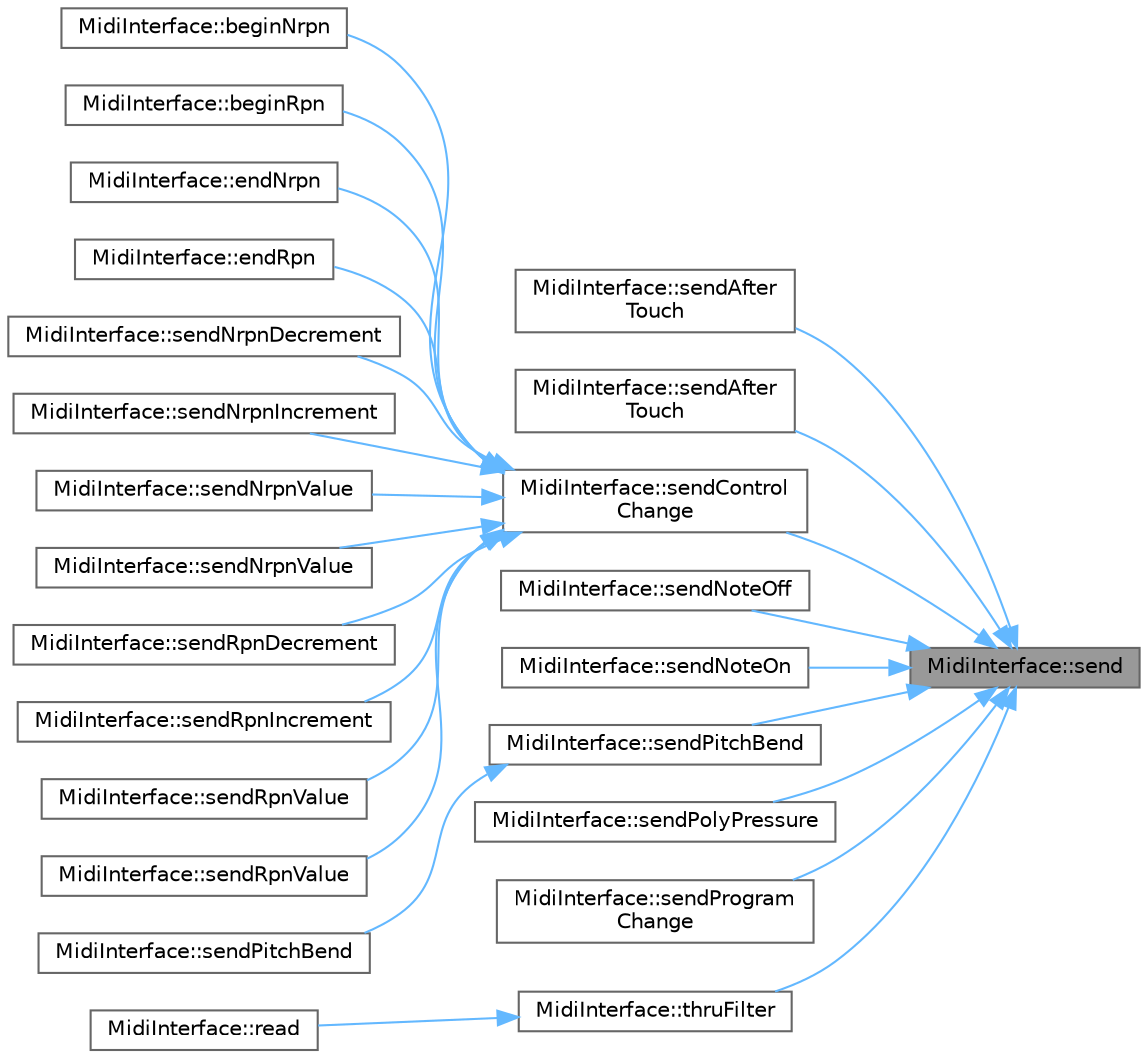 digraph "MidiInterface::send"
{
 // LATEX_PDF_SIZE
  bgcolor="transparent";
  edge [fontname=Helvetica,fontsize=10,labelfontname=Helvetica,labelfontsize=10];
  node [fontname=Helvetica,fontsize=10,shape=box,height=0.2,width=0.4];
  rankdir="RL";
  Node1 [id="Node000001",label="MidiInterface::send",height=0.2,width=0.4,color="gray40", fillcolor="grey60", style="filled", fontcolor="black",tooltip="Send a MIDI message."];
  Node1 -> Node2 [id="edge1_Node000001_Node000002",dir="back",color="steelblue1",style="solid",tooltip=" "];
  Node2 [id="Node000002",label="MidiInterface::sendAfter\lTouch",height=0.2,width=0.4,color="grey40", fillcolor="white", style="filled",URL="$d7/db2/group__output_ga8f9445f1808b7aa80535aec7d38de6bb.html#ga8f9445f1808b7aa80535aec7d38de6bb",tooltip="Send a Polyphonic AfterTouch message (applies to a specified note)"];
  Node1 -> Node3 [id="edge2_Node000001_Node000003",dir="back",color="steelblue1",style="solid",tooltip=" "];
  Node3 [id="Node000003",label="MidiInterface::sendAfter\lTouch",height=0.2,width=0.4,color="grey40", fillcolor="white", style="filled",URL="$d7/db2/group__output_ga15b8bb0e4b1f528ae81ec018897a3734.html#ga15b8bb0e4b1f528ae81ec018897a3734",tooltip="Send a MonoPhonic AfterTouch message (applies to all notes)"];
  Node1 -> Node4 [id="edge3_Node000001_Node000004",dir="back",color="steelblue1",style="solid",tooltip=" "];
  Node4 [id="Node000004",label="MidiInterface::sendControl\lChange",height=0.2,width=0.4,color="grey40", fillcolor="white", style="filled",URL="$d7/db2/group__output_ga7a274e7fda3f26a257844e695ef5825b.html#ga7a274e7fda3f26a257844e695ef5825b",tooltip="Send a Control Change message."];
  Node4 -> Node5 [id="edge4_Node000004_Node000005",dir="back",color="steelblue1",style="solid",tooltip=" "];
  Node5 [id="Node000005",label="MidiInterface::beginNrpn",height=0.2,width=0.4,color="grey40", fillcolor="white", style="filled",URL="$d7/db2/group__output_ga8b26d6bf9ee8b1ec412b9fa000825c1b.html#ga8b26d6bf9ee8b1ec412b9fa000825c1b",tooltip="Start a Non-Registered Parameter Number frame."];
  Node4 -> Node6 [id="edge5_Node000004_Node000006",dir="back",color="steelblue1",style="solid",tooltip=" "];
  Node6 [id="Node000006",label="MidiInterface::beginRpn",height=0.2,width=0.4,color="grey40", fillcolor="white", style="filled",URL="$d7/db2/group__output_ga8c0d80cbbc31164207a5daac5c2c0250.html#ga8c0d80cbbc31164207a5daac5c2c0250",tooltip="Start a Registered Parameter Number frame."];
  Node4 -> Node7 [id="edge6_Node000004_Node000007",dir="back",color="steelblue1",style="solid",tooltip=" "];
  Node7 [id="Node000007",label="MidiInterface::endNrpn",height=0.2,width=0.4,color="grey40", fillcolor="white", style="filled",URL="$d7/db2/group__output_ga522eea83ce5280e72bbe963d16c63de0.html#ga522eea83ce5280e72bbe963d16c63de0",tooltip="Terminate an NRPN frame. This will send a Null Function to deselect the currently selected NRPN."];
  Node4 -> Node8 [id="edge7_Node000004_Node000008",dir="back",color="steelblue1",style="solid",tooltip=" "];
  Node8 [id="Node000008",label="MidiInterface::endRpn",height=0.2,width=0.4,color="grey40", fillcolor="white", style="filled",URL="$d7/db2/group__output_ga2e41151a46d4f00458668cc0c59b9937.html#ga2e41151a46d4f00458668cc0c59b9937",tooltip="Terminate an RPN frame. This will send a Null Function to deselect the currently selected RPN."];
  Node4 -> Node9 [id="edge8_Node000004_Node000009",dir="back",color="steelblue1",style="solid",tooltip=" "];
  Node9 [id="Node000009",label="MidiInterface::sendNrpnDecrement",height=0.2,width=0.4,color="grey40", fillcolor="white", style="filled",URL="$d7/db2/group__output_ga17e1abb84d45a9062449a674c04a9b74.html#ga17e1abb84d45a9062449a674c04a9b74",tooltip=" "];
  Node4 -> Node10 [id="edge9_Node000004_Node000010",dir="back",color="steelblue1",style="solid",tooltip=" "];
  Node10 [id="Node000010",label="MidiInterface::sendNrpnIncrement",height=0.2,width=0.4,color="grey40", fillcolor="white", style="filled",URL="$d7/db2/group__output_ga0a6887687cf94a54e0d2b05739623e4c.html#ga0a6887687cf94a54e0d2b05739623e4c",tooltip=" "];
  Node4 -> Node11 [id="edge10_Node000004_Node000011",dir="back",color="steelblue1",style="solid",tooltip=" "];
  Node11 [id="Node000011",label="MidiInterface::sendNrpnValue",height=0.2,width=0.4,color="grey40", fillcolor="white", style="filled",URL="$d7/db2/group__output_ga9a94df00a0b72f66849f9e4db5a29880.html#ga9a94df00a0b72f66849f9e4db5a29880",tooltip="Send separate MSB/LSB values for the currently selected NRPN number."];
  Node4 -> Node12 [id="edge11_Node000004_Node000012",dir="back",color="steelblue1",style="solid",tooltip=" "];
  Node12 [id="Node000012",label="MidiInterface::sendNrpnValue",height=0.2,width=0.4,color="grey40", fillcolor="white", style="filled",URL="$d7/db2/group__output_gae5bf8f378de3b787f2b943f2349272f9.html#gae5bf8f378de3b787f2b943f2349272f9",tooltip="Send a 14-bit value for the currently selected NRPN number."];
  Node4 -> Node13 [id="edge12_Node000004_Node000013",dir="back",color="steelblue1",style="solid",tooltip=" "];
  Node13 [id="Node000013",label="MidiInterface::sendRpnDecrement",height=0.2,width=0.4,color="grey40", fillcolor="white", style="filled",URL="$d7/db2/group__output_gabde92f35330f7656195dc015c5ac8075.html#gabde92f35330f7656195dc015c5ac8075",tooltip=" "];
  Node4 -> Node14 [id="edge13_Node000004_Node000014",dir="back",color="steelblue1",style="solid",tooltip=" "];
  Node14 [id="Node000014",label="MidiInterface::sendRpnIncrement",height=0.2,width=0.4,color="grey40", fillcolor="white", style="filled",URL="$d7/db2/group__output_ga11b1ea9c4ae69689c8d7f1b3258f2ec3.html#ga11b1ea9c4ae69689c8d7f1b3258f2ec3",tooltip=" "];
  Node4 -> Node15 [id="edge14_Node000004_Node000015",dir="back",color="steelblue1",style="solid",tooltip=" "];
  Node15 [id="Node000015",label="MidiInterface::sendRpnValue",height=0.2,width=0.4,color="grey40", fillcolor="white", style="filled",URL="$d7/db2/group__output_ga21d533eef35687c9abfa5fc2bf764b1d.html#ga21d533eef35687c9abfa5fc2bf764b1d",tooltip="Send separate MSB/LSB values for the currently selected RPN number."];
  Node4 -> Node16 [id="edge15_Node000004_Node000016",dir="back",color="steelblue1",style="solid",tooltip=" "];
  Node16 [id="Node000016",label="MidiInterface::sendRpnValue",height=0.2,width=0.4,color="grey40", fillcolor="white", style="filled",URL="$d7/db2/group__output_gac14d9facb3443437e5c1363042ae091f.html#gac14d9facb3443437e5c1363042ae091f",tooltip="Send a 14-bit value for the currently selected RPN number."];
  Node1 -> Node17 [id="edge16_Node000001_Node000017",dir="back",color="steelblue1",style="solid",tooltip=" "];
  Node17 [id="Node000017",label="MidiInterface::sendNoteOff",height=0.2,width=0.4,color="grey40", fillcolor="white", style="filled",URL="$d7/db2/group__output_gad6aba12074008b67bc385a4c32672437.html#gad6aba12074008b67bc385a4c32672437",tooltip="Send a Note Off message."];
  Node1 -> Node18 [id="edge17_Node000001_Node000018",dir="back",color="steelblue1",style="solid",tooltip=" "];
  Node18 [id="Node000018",label="MidiInterface::sendNoteOn",height=0.2,width=0.4,color="grey40", fillcolor="white", style="filled",URL="$d7/db2/group__output_ga580fb85c5b020566dc04cabc42aae9dc.html#ga580fb85c5b020566dc04cabc42aae9dc",tooltip="Send a Note On message."];
  Node1 -> Node19 [id="edge18_Node000001_Node000019",dir="back",color="steelblue1",style="solid",tooltip=" "];
  Node19 [id="Node000019",label="MidiInterface::sendPitchBend",height=0.2,width=0.4,color="grey40", fillcolor="white", style="filled",URL="$d7/db2/group__output_ga2fd10aa2a31236679add8a6a01a5e70a.html#ga2fd10aa2a31236679add8a6a01a5e70a",tooltip="Send a Pitch Bend message using a signed integer value."];
  Node19 -> Node20 [id="edge19_Node000019_Node000020",dir="back",color="steelblue1",style="solid",tooltip=" "];
  Node20 [id="Node000020",label="MidiInterface::sendPitchBend",height=0.2,width=0.4,color="grey40", fillcolor="white", style="filled",URL="$d7/db2/group__output_gaaaf16c1334640e690ecbd835d645e4cb.html#gaaaf16c1334640e690ecbd835d645e4cb",tooltip="Send a Pitch Bend message using a floating point value."];
  Node1 -> Node21 [id="edge20_Node000001_Node000021",dir="back",color="steelblue1",style="solid",tooltip=" "];
  Node21 [id="Node000021",label="MidiInterface::sendPolyPressure",height=0.2,width=0.4,color="grey40", fillcolor="white", style="filled",URL="$d7/db2/group__output_ga9de92ebd5184cf993dbbca98a98afaed.html#ga9de92ebd5184cf993dbbca98a98afaed",tooltip="Send a Polyphonic AfterTouch message (applies to a specified note)"];
  Node1 -> Node22 [id="edge21_Node000001_Node000022",dir="back",color="steelblue1",style="solid",tooltip=" "];
  Node22 [id="Node000022",label="MidiInterface::sendProgram\lChange",height=0.2,width=0.4,color="grey40", fillcolor="white", style="filled",URL="$d7/db2/group__output_ga87eb10a0b528a55fb30b1152d34a6f2f.html#ga87eb10a0b528a55fb30b1152d34a6f2f",tooltip="Send a Program Change message."];
  Node1 -> Node23 [id="edge22_Node000001_Node000023",dir="back",color="steelblue1",style="solid",tooltip=" "];
  Node23 [id="Node000023",label="MidiInterface::thruFilter",height=0.2,width=0.4,color="grey40", fillcolor="white", style="filled",URL="$df/d6a/class_midi_interface_a8405cc7229e4eab30520ae005ec79e10.html#a8405cc7229e4eab30520ae005ec79e10",tooltip=" "];
  Node23 -> Node24 [id="edge23_Node000023_Node000024",dir="back",color="steelblue1",style="solid",tooltip=" "];
  Node24 [id="Node000024",label="MidiInterface::read",height=0.2,width=0.4,color="grey40", fillcolor="white", style="filled",URL="$dc/df1/group__input_gac7da892409239a434deff28b5d5cedbe.html#gac7da892409239a434deff28b5d5cedbe",tooltip="Read messages on a specified channel."];
}
